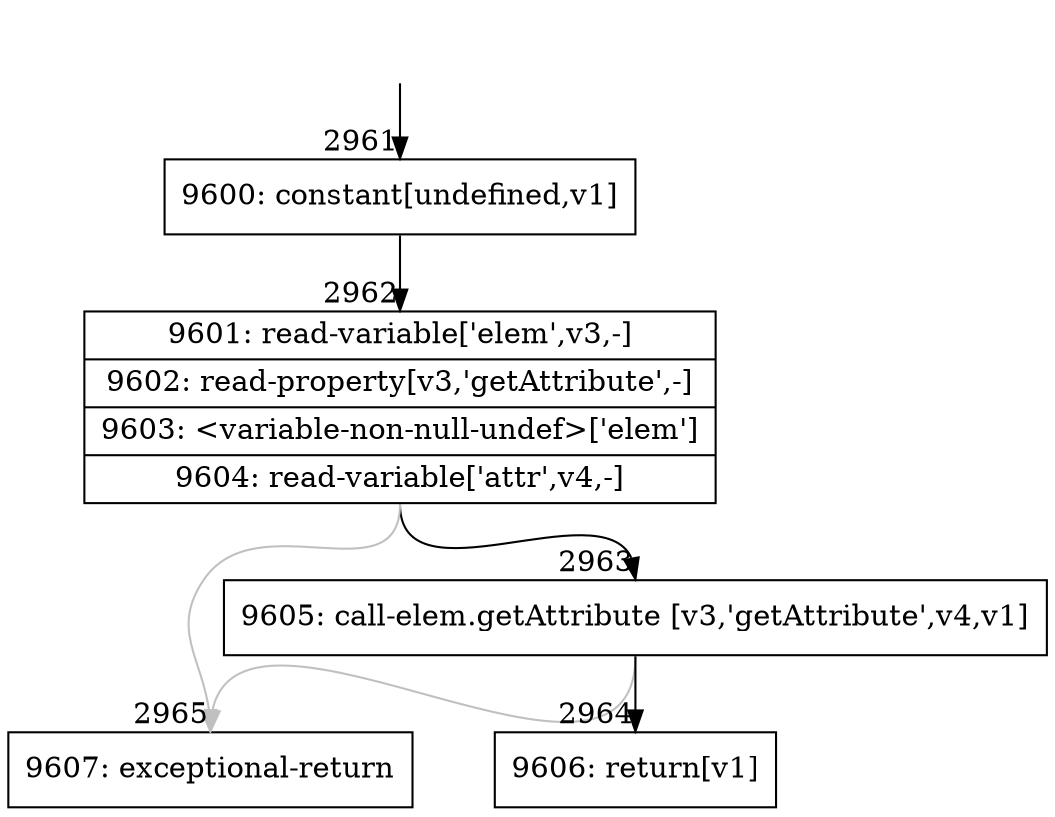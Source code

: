 digraph {
rankdir="TD"
BB_entry278[shape=none,label=""];
BB_entry278 -> BB2961 [tailport=s, headport=n, headlabel="    2961"]
BB2961 [shape=record label="{9600: constant[undefined,v1]}" ] 
BB2961 -> BB2962 [tailport=s, headport=n, headlabel="      2962"]
BB2962 [shape=record label="{9601: read-variable['elem',v3,-]|9602: read-property[v3,'getAttribute',-]|9603: \<variable-non-null-undef\>['elem']|9604: read-variable['attr',v4,-]}" ] 
BB2962 -> BB2963 [tailport=s, headport=n, headlabel="      2963"]
BB2962 -> BB2965 [tailport=s, headport=n, color=gray, headlabel="      2965"]
BB2963 [shape=record label="{9605: call-elem.getAttribute [v3,'getAttribute',v4,v1]}" ] 
BB2963 -> BB2964 [tailport=s, headport=n, headlabel="      2964"]
BB2963 -> BB2965 [tailport=s, headport=n, color=gray]
BB2964 [shape=record label="{9606: return[v1]}" ] 
BB2965 [shape=record label="{9607: exceptional-return}" ] 
//#$~ 4017
}

